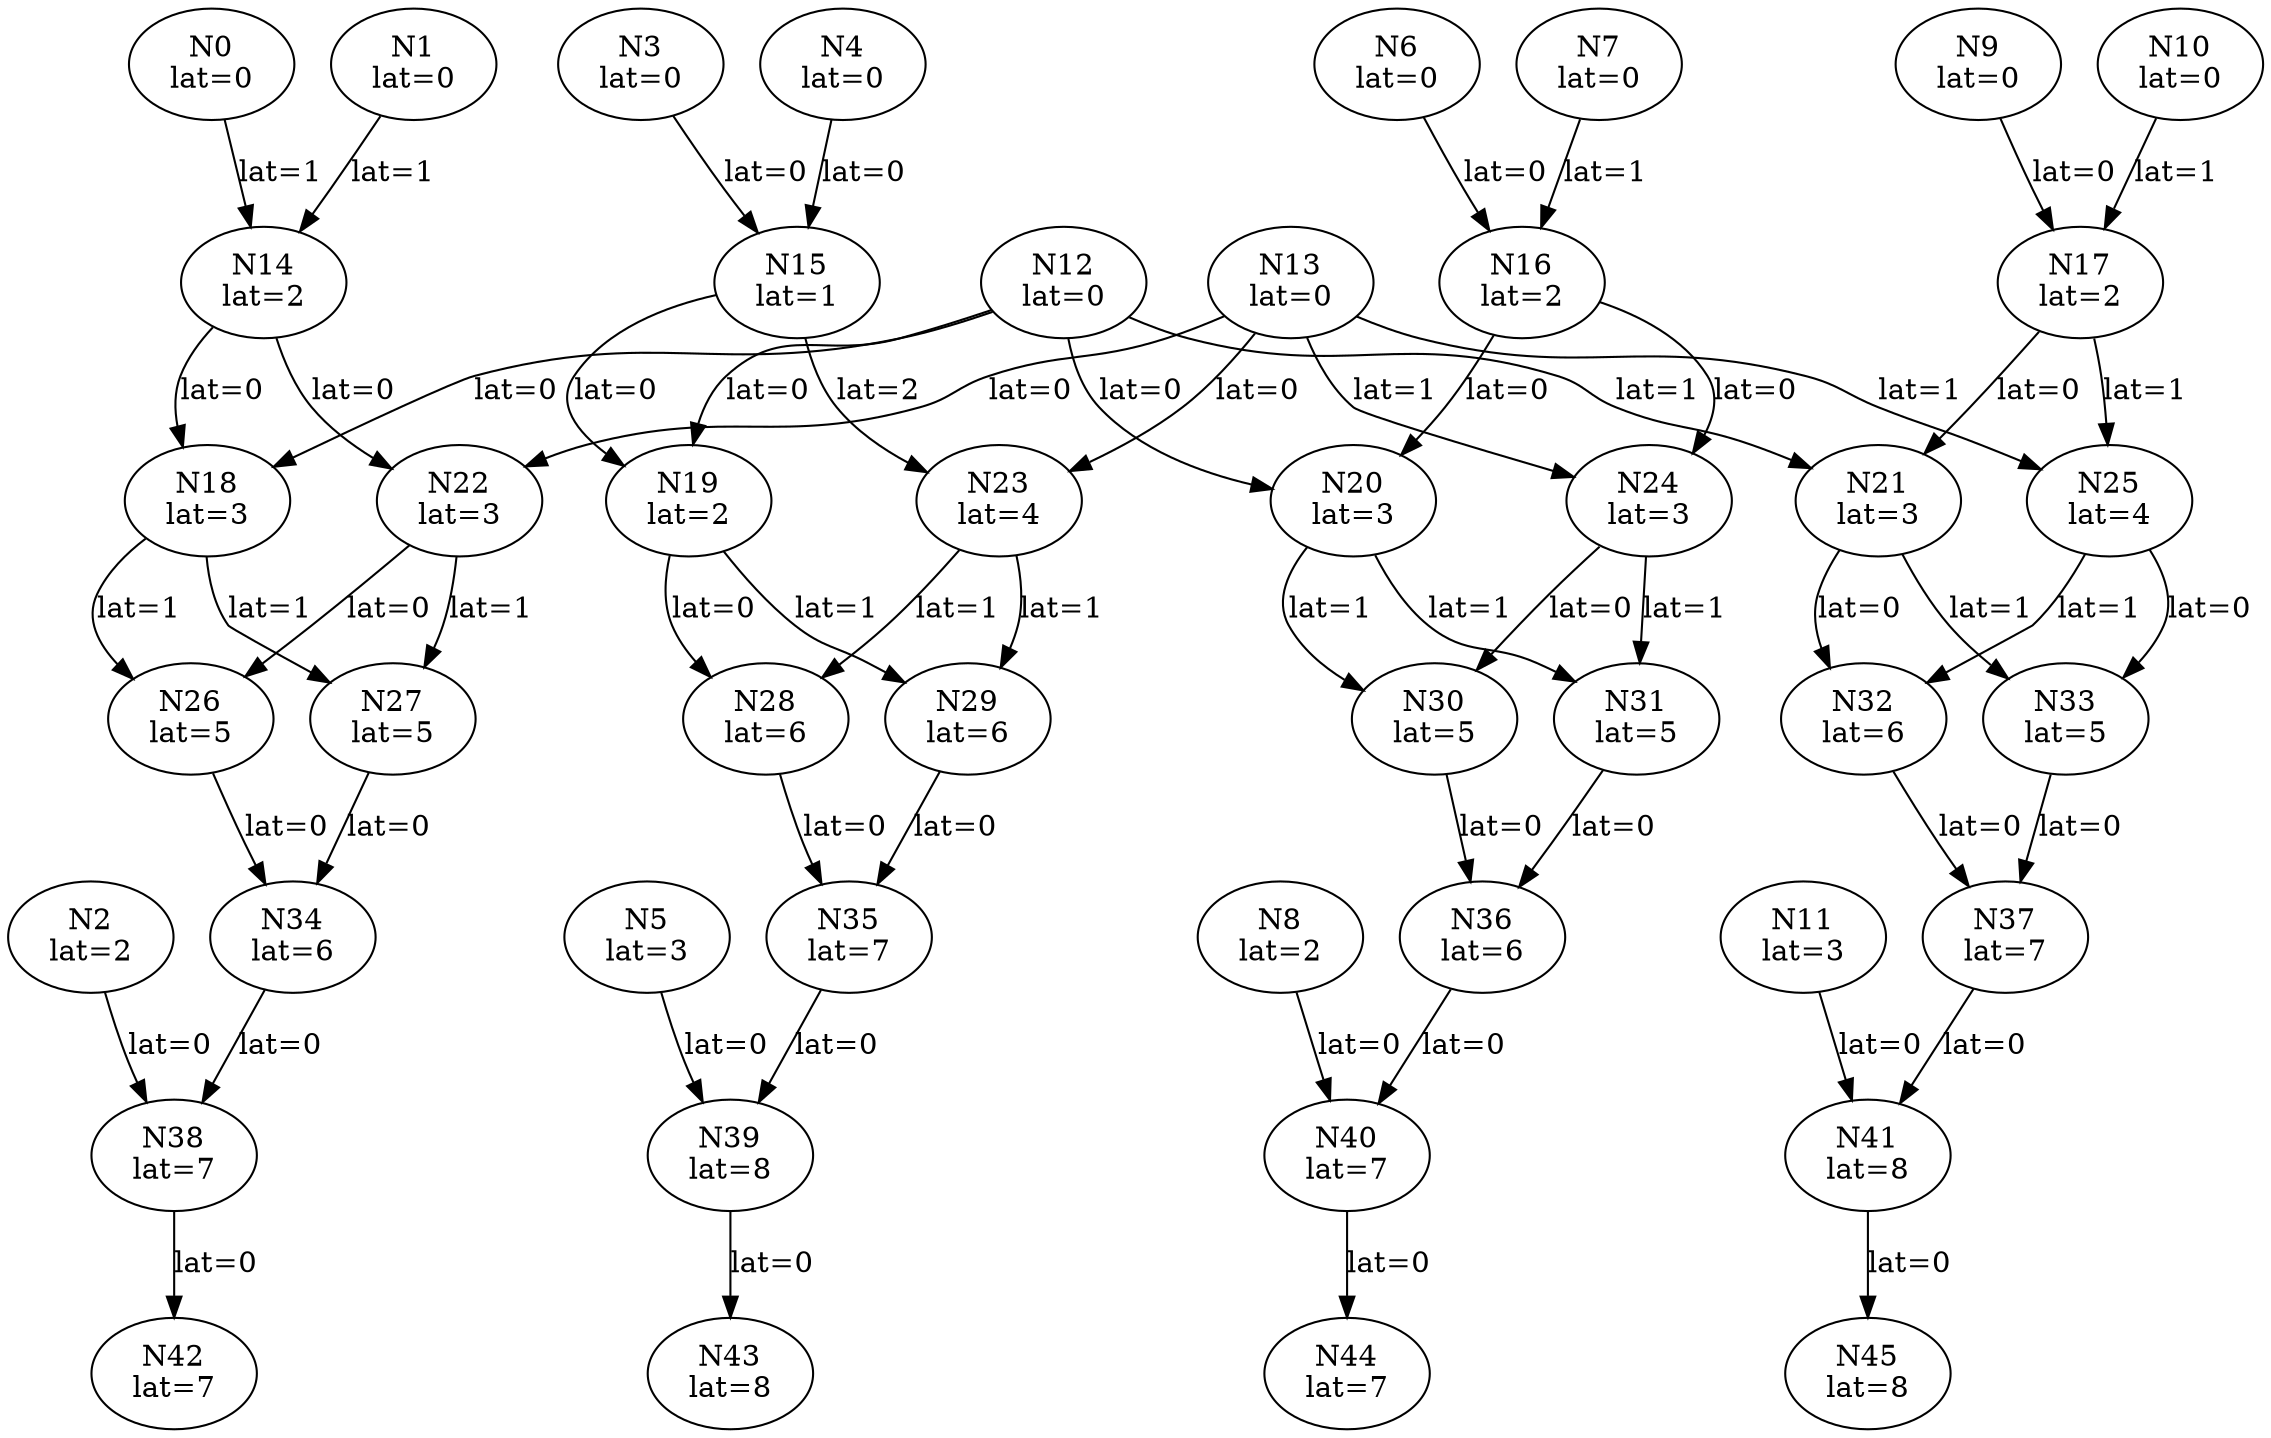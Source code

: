 Digraph G {
"N0"[label = "\N\nlat=0"];
"N1"[label = "\N\nlat=0"];
"N2"[label = "\N\nlat=2"];
"N3"[label = "\N\nlat=0"];
"N4"[label = "\N\nlat=0"];
"N5"[label = "\N\nlat=3"];
"N6"[label = "\N\nlat=0"];
"N7"[label = "\N\nlat=0"];
"N8"[label = "\N\nlat=2"];
"N9"[label = "\N\nlat=0"];
"N10"[label = "\N\nlat=0"];
"N11"[label = "\N\nlat=3"];
"N12"[label = "\N\nlat=0"];
"N13"[label = "\N\nlat=0"];
"N42"[label = "\N\nlat=7"];
"N38"->"N42"[label = "lat=0"];
"N43"[label = "\N\nlat=8"];
"N39"->"N43"[label = "lat=0"];
"N44"[label = "\N\nlat=7"];
"N40"->"N44"[label = "lat=0"];
"N45"[label = "\N\nlat=8"];
"N41"->"N45"[label = "lat=0"];
"N14"[label = "\N\nlat=2"];
"N0"->"N14"[label = "lat=1"];
"N1"->"N14"[label = "lat=1"];
"N15"[label = "\N\nlat=1"];
"N3"->"N15"[label = "lat=0"];
"N4"->"N15"[label = "lat=0"];
"N16"[label = "\N\nlat=2"];
"N6"->"N16"[label = "lat=0"];
"N7"->"N16"[label = "lat=1"];
"N17"[label = "\N\nlat=2"];
"N9"->"N17"[label = "lat=0"];
"N10"->"N17"[label = "lat=1"];
"N18"[label = "\N\nlat=3"];
"N12"->"N18"[label = "lat=0"];
"N14"->"N18"[label = "lat=0"];
"N19"[label = "\N\nlat=2"];
"N12"->"N19"[label = "lat=0"];
"N15"->"N19"[label = "lat=0"];
"N20"[label = "\N\nlat=3"];
"N12"->"N20"[label = "lat=0"];
"N16"->"N20"[label = "lat=0"];
"N21"[label = "\N\nlat=3"];
"N12"->"N21"[label = "lat=1"];
"N17"->"N21"[label = "lat=0"];
"N22"[label = "\N\nlat=3"];
"N13"->"N22"[label = "lat=0"];
"N14"->"N22"[label = "lat=0"];
"N23"[label = "\N\nlat=4"];
"N13"->"N23"[label = "lat=0"];
"N15"->"N23"[label = "lat=2"];
"N24"[label = "\N\nlat=3"];
"N13"->"N24"[label = "lat=1"];
"N16"->"N24"[label = "lat=0"];
"N25"[label = "\N\nlat=4"];
"N13"->"N25"[label = "lat=1"];
"N17"->"N25"[label = "lat=1"];
"N26"[label = "\N\nlat=5"];
"N18"->"N26"[label = "lat=1"];
"N22"->"N26"[label = "lat=0"];
"N27"[label = "\N\nlat=5"];
"N18"->"N27"[label = "lat=1"];
"N22"->"N27"[label = "lat=1"];
"N28"[label = "\N\nlat=6"];
"N19"->"N28"[label = "lat=0"];
"N23"->"N28"[label = "lat=1"];
"N29"[label = "\N\nlat=6"];
"N19"->"N29"[label = "lat=1"];
"N23"->"N29"[label = "lat=1"];
"N30"[label = "\N\nlat=5"];
"N20"->"N30"[label = "lat=1"];
"N24"->"N30"[label = "lat=0"];
"N31"[label = "\N\nlat=5"];
"N20"->"N31"[label = "lat=1"];
"N24"->"N31"[label = "lat=1"];
"N32"[label = "\N\nlat=6"];
"N21"->"N32"[label = "lat=0"];
"N25"->"N32"[label = "lat=1"];
"N33"[label = "\N\nlat=5"];
"N21"->"N33"[label = "lat=1"];
"N25"->"N33"[label = "lat=0"];
"N34"[label = "\N\nlat=6"];
"N26"->"N34"[label = "lat=0"];
"N27"->"N34"[label = "lat=0"];
"N35"[label = "\N\nlat=7"];
"N28"->"N35"[label = "lat=0"];
"N29"->"N35"[label = "lat=0"];
"N36"[label = "\N\nlat=6"];
"N30"->"N36"[label = "lat=0"];
"N31"->"N36"[label = "lat=0"];
"N37"[label = "\N\nlat=7"];
"N32"->"N37"[label = "lat=0"];
"N33"->"N37"[label = "lat=0"];
"N38"[label = "\N\nlat=7"];
"N2"->"N38"[label = "lat=0"];
"N34"->"N38"[label = "lat=0"];
"N39"[label = "\N\nlat=8"];
"N5"->"N39"[label = "lat=0"];
"N35"->"N39"[label = "lat=0"];
"N40"[label = "\N\nlat=7"];
"N8"->"N40"[label = "lat=0"];
"N36"->"N40"[label = "lat=0"];
"N41"[label = "\N\nlat=8"];
"N11"->"N41"[label = "lat=0"];
"N37"->"N41"[label = "lat=0"];
}
